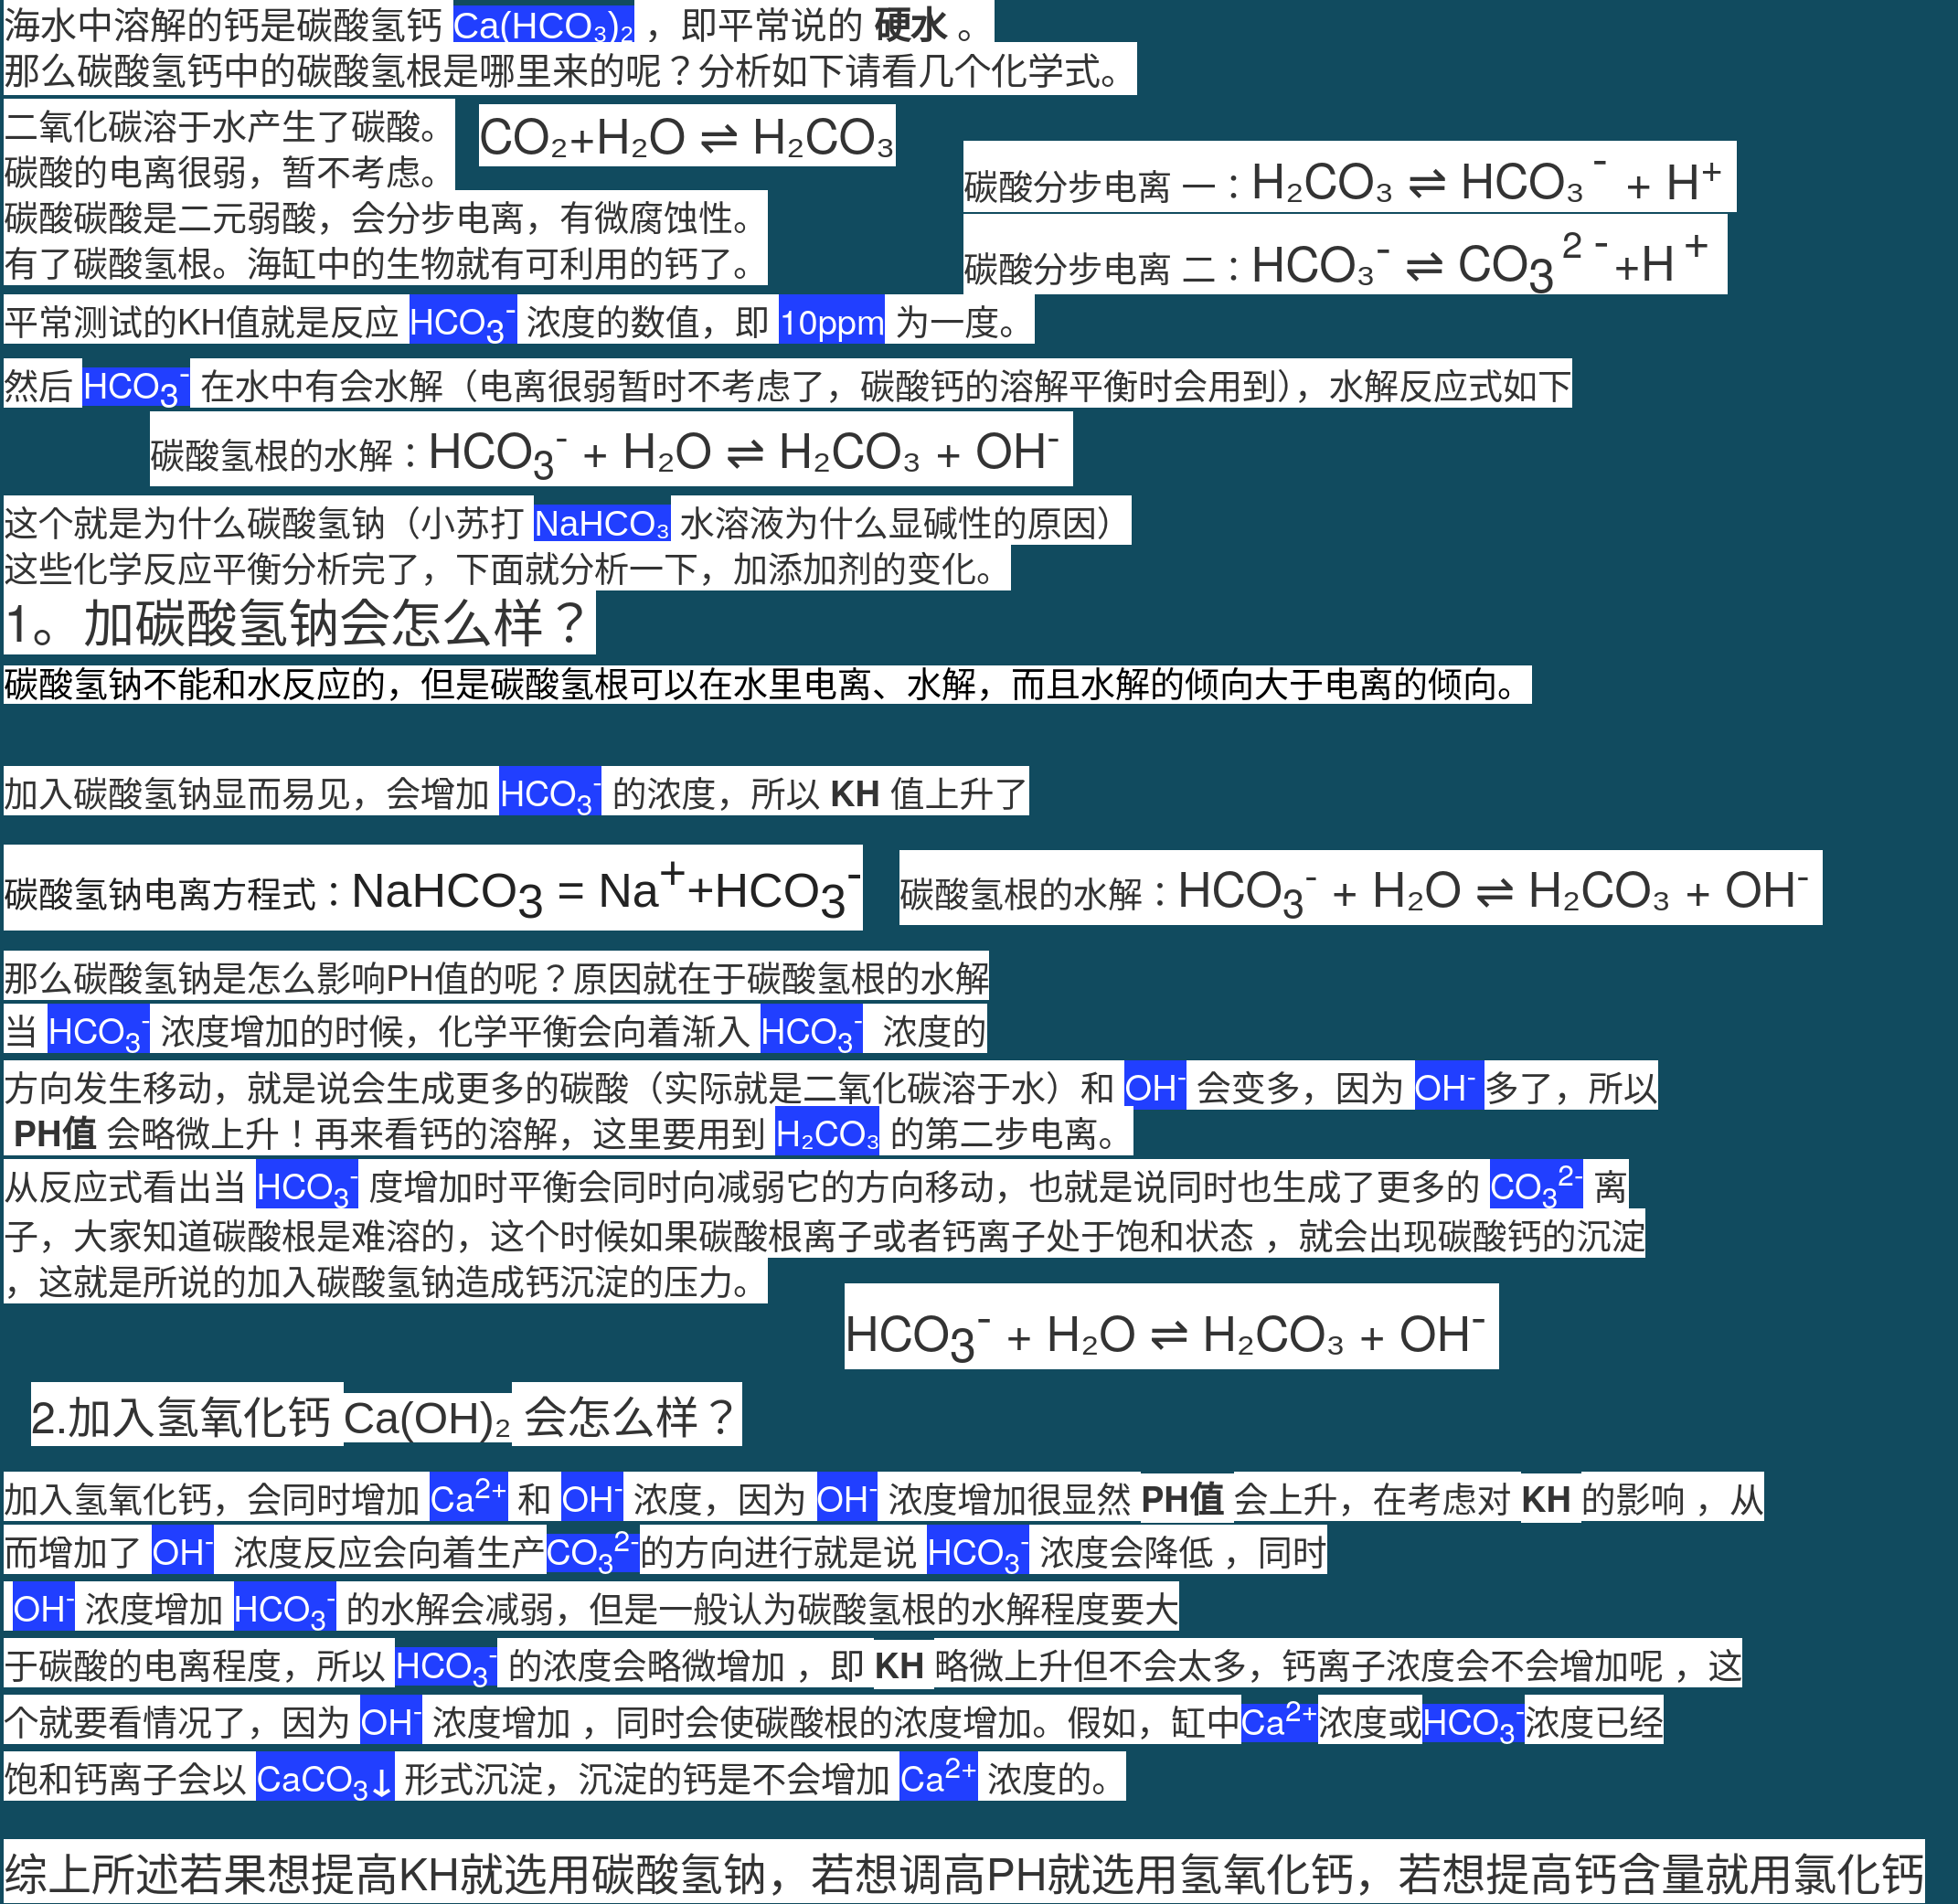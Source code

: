 <mxfile version="16.2.7" type="github">
  <diagram id="9A8x0d2yEyUuw7XMHzKb" name="Page-1">
    <mxGraphModel dx="2946" dy="1089" grid="1" gridSize="10" guides="1" tooltips="1" connect="1" arrows="1" fold="1" page="1" pageScale="1" pageWidth="827" pageHeight="1169" background="#114B5F" math="0" shadow="0">
      <root>
        <mxCell id="0" />
        <mxCell id="1" parent="0" />
        <mxCell id="AWVnZwkp75dp_-weQAZT-18" value="&lt;span style=&quot;color: rgb(51 , 51 , 51) ; font-family: &amp;#34;helvetica neue&amp;#34; , &amp;#34;helvetica&amp;#34; , &amp;#34;arial&amp;#34; , sans-serif ; font-size: 19px ; background-color: rgb(255 , 255 , 255)&quot;&gt;二氧化碳溶于水产生了碳酸。&lt;/span&gt;&lt;br style=&quot;box-sizing: content-box ; color: rgb(51 , 51 , 51) ; font-family: &amp;#34;helvetica neue&amp;#34; , &amp;#34;helvetica&amp;#34; , &amp;#34;arial&amp;#34; , sans-serif ; font-size: 19px ; background-color: rgb(255 , 255 , 255)&quot;&gt;&lt;span style=&quot;color: rgb(51 , 51 , 51) ; font-family: &amp;#34;helvetica neue&amp;#34; , &amp;#34;helvetica&amp;#34; , &amp;#34;arial&amp;#34; , sans-serif ; font-size: 19px ; background-color: rgb(255 , 255 , 255)&quot;&gt;碳酸的电离很弱，暂不考虑。&lt;/span&gt;&lt;br style=&quot;box-sizing: content-box ; color: rgb(51 , 51 , 51) ; font-family: &amp;#34;helvetica neue&amp;#34; , &amp;#34;helvetica&amp;#34; , &amp;#34;arial&amp;#34; , sans-serif ; font-size: 19px ; background-color: rgb(255 , 255 , 255)&quot;&gt;&lt;span style=&quot;color: rgb(51 , 51 , 51) ; font-family: &amp;#34;helvetica neue&amp;#34; , &amp;#34;helvetica&amp;#34; , &amp;#34;arial&amp;#34; , sans-serif ; font-size: 19px ; background-color: rgb(255 , 255 , 255)&quot;&gt;碳酸&lt;/span&gt;&lt;span style=&quot;color: rgb(51 , 51 , 51) ; font-family: &amp;#34;helvetica neue&amp;#34; , &amp;#34;helvetica&amp;#34; , &amp;#34;arial&amp;#34; , &amp;#34;pingfang sc&amp;#34; , &amp;#34;hiragino sans gb&amp;#34; , &amp;#34;microsoft yahei&amp;#34; , &amp;#34;wenquanyi micro hei&amp;#34; , sans-serif ; font-size: 19px ; text-indent: 28px ; background-color: rgb(255 , 255 , 255)&quot;&gt;碳酸是二元弱酸，会分步电离，有微腐蚀性。&lt;br&gt;&lt;/span&gt;&lt;span style=&quot;color: rgb(51 , 51 , 51) ; font-family: &amp;#34;helvetica neue&amp;#34; , &amp;#34;helvetica&amp;#34; , &amp;#34;arial&amp;#34; , sans-serif ; font-size: 19px ; background-color: rgb(255 , 255 , 255)&quot;&gt;有了碳酸氢根。海缸中的生物就有可利用的钙了。&lt;/span&gt;&lt;br style=&quot;box-sizing: content-box ; color: rgb(51 , 51 , 51) ; font-family: &amp;#34;helvetica neue&amp;#34; , &amp;#34;helvetica&amp;#34; , &amp;#34;arial&amp;#34; , sans-serif ; font-size: 19px ; background-color: rgb(255 , 255 , 255)&quot;&gt;&lt;span style=&quot;color: rgb(51 , 51 , 51) ; font-family: &amp;#34;helvetica neue&amp;#34; , &amp;#34;helvetica&amp;#34; , &amp;#34;arial&amp;#34; , sans-serif ; font-size: 19px ; background-color: rgb(255 , 255 , 255)&quot;&gt;平常测试的KH值就是反应 &lt;/span&gt;&lt;span style=&quot;font-family: &amp;#34;helvetica neue&amp;#34; , &amp;#34;helvetica&amp;#34; , &amp;#34;arial&amp;#34; , sans-serif ; font-size: 19px&quot;&gt;&lt;span style=&quot;background-color: rgb(33 , 63 , 255) ; font-size: 19px&quot;&gt;HCO&lt;sub style=&quot;font-size: 19px&quot;&gt;3&lt;/sub&gt;&lt;sup style=&quot;font-size: 19px&quot;&gt;-&lt;/sup&gt;&lt;/span&gt;&lt;font color=&quot;#333333&quot; style=&quot;background-color: rgb(255 , 255 , 255) ; font-size: 19px&quot;&gt; 浓度的数值，即 &lt;/font&gt;&lt;font style=&quot;background-color: rgb(33 , 63 , 255) ; font-size: 19px&quot;&gt;10ppm&lt;/font&gt;&lt;font color=&quot;#333333&quot; style=&quot;background-color: rgb(255 , 255 , 255) ; font-size: 19px&quot;&gt; 为一度。&lt;/font&gt;&lt;/span&gt;&lt;br style=&quot;box-sizing: content-box ; color: rgb(51 , 51 , 51) ; font-family: &amp;#34;helvetica neue&amp;#34; , &amp;#34;helvetica&amp;#34; , &amp;#34;arial&amp;#34; , sans-serif ; font-size: 19px ; background-color: rgb(255 , 255 , 255)&quot;&gt;&lt;span style=&quot;color: rgb(51 , 51 , 51) ; font-family: &amp;#34;helvetica neue&amp;#34; , &amp;#34;helvetica&amp;#34; , &amp;#34;arial&amp;#34; , sans-serif ; font-size: 19px ; background-color: rgb(255 , 255 , 255)&quot;&gt;然后&lt;/span&gt;&lt;span style=&quot;color: rgb(51 , 51 , 51) ; font-family: &amp;#34;helvetica neue&amp;#34; , &amp;#34;helvetica&amp;#34; , &amp;#34;arial&amp;#34; , sans-serif ; background-color: rgb(255 , 255 , 255) ; font-size: 19px&quot;&gt;&amp;nbsp;&lt;/span&gt;&lt;span style=&quot;background-color: rgb(33 , 63 , 255) ; font-size: 19px&quot;&gt;&lt;span style=&quot;font-family: &amp;#34;helvetica neue&amp;#34; , &amp;#34;helvetica&amp;#34; , &amp;#34;arial&amp;#34; , sans-serif ; font-size: 19px&quot;&gt;HCO&lt;/span&gt;&lt;sub style=&quot;font-family: &amp;#34;helvetica neue&amp;#34; , &amp;#34;helvetica&amp;#34; , &amp;#34;arial&amp;#34; , sans-serif ; font-size: 19px&quot;&gt;3&lt;/sub&gt;&lt;sup style=&quot;font-family: &amp;#34;helvetica neue&amp;#34; , &amp;#34;helvetica&amp;#34; , &amp;#34;arial&amp;#34; , sans-serif ; font-size: 19px&quot;&gt;-&lt;/sup&gt;&lt;/span&gt;&lt;span style=&quot;color: rgb(51 , 51 , 51) ; font-family: &amp;#34;helvetica neue&amp;#34; , &amp;#34;helvetica&amp;#34; , &amp;#34;arial&amp;#34; , sans-serif ; background-color: rgb(255 , 255 , 255) ; font-size: 19px&quot;&gt;&amp;nbsp;&lt;/span&gt;&lt;span style=&quot;color: rgb(51 , 51 , 51) ; font-family: &amp;#34;helvetica neue&amp;#34; , &amp;#34;helvetica&amp;#34; , &amp;#34;arial&amp;#34; , sans-serif ; font-size: 19px ; background-color: rgb(255 , 255 , 255)&quot;&gt;在水中有会水解（电离很弱暂时不考虑了，碳酸钙的溶解平衡时会用到），水解反应式如下&lt;/span&gt;&lt;br style=&quot;box-sizing: content-box ; color: rgb(51 , 51 , 51) ; font-family: &amp;#34;helvetica neue&amp;#34; , &amp;#34;helvetica&amp;#34; , &amp;#34;arial&amp;#34; , sans-serif ; font-size: 19px ; background-color: rgb(255 , 255 , 255)&quot;&gt;&lt;br style=&quot;box-sizing: content-box ; color: rgb(51 , 51 , 51) ; font-family: &amp;#34;helvetica neue&amp;#34; , &amp;#34;helvetica&amp;#34; , &amp;#34;arial&amp;#34; , sans-serif ; font-size: 19px ; background-color: rgb(255 , 255 , 255)&quot;&gt;&lt;span style=&quot;color: rgb(51 , 51 , 51) ; font-family: &amp;#34;helvetica neue&amp;#34; , &amp;#34;helvetica&amp;#34; , &amp;#34;arial&amp;#34; , sans-serif ; font-size: 19px ; background-color: rgb(255 , 255 , 255)&quot;&gt;&lt;br style=&quot;font-size: 19px&quot;&gt;这个就是为什么碳酸氢钠（小苏打&amp;nbsp;&lt;/span&gt;&lt;span style=&quot;font-family: &amp;#34;arial&amp;#34; , sans-serif ; background-color: rgb(33 , 63 , 255) ; font-size: 19px&quot;&gt;&lt;font style=&quot;font-size: 19px&quot;&gt;NaHCO₃&lt;/font&gt;&lt;/span&gt;&lt;span style=&quot;color: rgb(51 , 51 , 51) ; font-family: &amp;#34;helvetica neue&amp;#34; , &amp;#34;helvetica&amp;#34; , &amp;#34;arial&amp;#34; , sans-serif ; font-size: 19px ; background-color: rgb(255 , 255 , 255)&quot;&gt;&amp;nbsp;水溶液为什么显碱性的原因）&lt;/span&gt;&lt;br style=&quot;box-sizing: content-box ; color: rgb(51 , 51 , 51) ; font-family: &amp;#34;helvetica neue&amp;#34; , &amp;#34;helvetica&amp;#34; , &amp;#34;arial&amp;#34; , sans-serif ; font-size: 19px ; background-color: rgb(255 , 255 , 255)&quot;&gt;&lt;span style=&quot;color: rgb(51 , 51 , 51) ; font-family: &amp;#34;helvetica neue&amp;#34; , &amp;#34;helvetica&amp;#34; , &amp;#34;arial&amp;#34; , sans-serif ; font-size: 19px ; background-color: rgb(255 , 255 , 255)&quot;&gt;这些化学反应平衡分析完了，下面就分析一下，加添加剂的变化。&lt;/span&gt;" style="text;html=1;align=left;verticalAlign=middle;resizable=0;points=[];autosize=1;strokeColor=none;fillColor=none;fontSize=19;fontColor=#FFFFFF;" vertex="1" parent="1">
          <mxGeometry x="20" y="120" width="880" height="260" as="geometry" />
        </mxCell>
        <mxCell id="AWVnZwkp75dp_-weQAZT-1" value="&lt;span style=&quot;color: rgb(51, 51, 51); font-family: &amp;quot;helvetica neue&amp;quot;, helvetica, arial, sans-serif; font-size: 26px; font-style: normal; font-weight: 400; letter-spacing: normal; text-indent: 0px; text-transform: none; word-spacing: 0px; display: inline; float: none;&quot;&gt;CO₂+H₂O&amp;nbsp;&lt;span style=&quot;font-family: &amp;quot;helvetica neue&amp;quot;, helvetica, arial, &amp;quot;pingfang sc&amp;quot;, &amp;quot;hiragino sans gb&amp;quot;, &amp;quot;microsoft yahei&amp;quot;, &amp;quot;wenquanyi micro hei&amp;quot;, sans-serif; text-indent: 28px; font-size: 26px;&quot;&gt;⇌&amp;nbsp;&lt;/span&gt;H₂CO₃&lt;/span&gt;" style="text;whiteSpace=wrap;html=1;fontSize=26;labelBackgroundColor=default;align=left;" vertex="1" parent="1">
          <mxGeometry x="280" y="110" width="210" height="40" as="geometry" />
        </mxCell>
        <mxCell id="AWVnZwkp75dp_-weQAZT-4" value="&lt;span style=&quot;color: rgb(51 , 51 , 51) ; font-family: &amp;#34;helvetica neue&amp;#34; , &amp;#34;helvetica&amp;#34; , &amp;#34;arial&amp;#34; , sans-serif&quot;&gt;&lt;font style=&quot;font-size: 19px&quot;&gt;碳酸分步电离 一：&lt;/font&gt;&lt;/span&gt;&lt;span style=&quot;color: rgb(51 , 51 , 51) ; font-family: &amp;#34;helvetica neue&amp;#34; , &amp;#34;helvetica&amp;#34; , &amp;#34;arial&amp;#34; , &amp;#34;pingfang sc&amp;#34; , &amp;#34;hiragino sans gb&amp;#34; , &amp;#34;microsoft yahei&amp;#34; , &amp;#34;wenquanyi micro hei&amp;#34; , sans-serif ; text-indent: 28px&quot;&gt;H₂CO₃ ⇌ HCO₃&lt;/span&gt;&lt;span class=&quot;normal&quot; style=&quot;line-height: 0 ; position: relative ; vertical-align: baseline ; top: -0.5em ; margin-left: 2px ; color: rgb(51 , 51 , 51) ; cursor: default ; padding: 0px 2px ; font-family: &amp;#34;helvetica neue&amp;#34; , &amp;#34;helvetica&amp;#34; , &amp;#34;arial&amp;#34; , &amp;#34;pingfang sc&amp;#34; , &amp;#34;hiragino sans gb&amp;#34; , &amp;#34;microsoft yahei&amp;#34; , &amp;#34;wenquanyi micro hei&amp;#34; , sans-serif ; text-indent: 28px&quot;&gt;-&lt;/span&gt;&lt;span style=&quot;color: rgb(51 , 51 , 51) ; font-family: &amp;#34;helvetica neue&amp;#34; , &amp;#34;helvetica&amp;#34; , &amp;#34;arial&amp;#34; , &amp;#34;pingfang sc&amp;#34; , &amp;#34;hiragino sans gb&amp;#34; , &amp;#34;microsoft yahei&amp;#34; , &amp;#34;wenquanyi micro hei&amp;#34; , sans-serif ; text-indent: 28px&quot;&gt;&amp;nbsp;+ H&lt;sup&gt;+&lt;/sup&gt;&lt;/span&gt;&lt;span style=&quot;color: rgb(51 , 51 , 51) ; font-family: &amp;#34;helvetica neue&amp;#34; , &amp;#34;helvetica&amp;#34; , &amp;#34;arial&amp;#34; , sans-serif ; font-size: 26px&quot;&gt;&lt;font style=&quot;font-size: 26px&quot;&gt;&amp;nbsp;&lt;/font&gt;&lt;/span&gt;" style="text;whiteSpace=wrap;html=1;fontSize=26;align=left;labelBackgroundColor=default;" vertex="1" parent="1">
          <mxGeometry x="545" y="130" width="470" height="40" as="geometry" />
        </mxCell>
        <mxCell id="AWVnZwkp75dp_-weQAZT-5" value="&lt;span style=&quot;color: rgb(51 , 51 , 51) ; font-family: &amp;quot;helvetica neue&amp;quot; , &amp;quot;helvetica&amp;quot; , &amp;quot;arial&amp;quot; , sans-serif ; background-color: rgb(255 , 255 , 255)&quot;&gt;&lt;font style=&quot;font-size: 28px&quot;&gt;1。加碳酸氢钠会怎么样？&lt;/font&gt;&lt;/span&gt;" style="text;html=1;align=left;verticalAlign=middle;resizable=0;points=[];autosize=1;strokeColor=none;fillColor=none;fontSize=24;fontColor=#FFFFFF;" vertex="1" parent="1">
          <mxGeometry x="20" y="380" width="340" height="40" as="geometry" />
        </mxCell>
        <mxCell id="AWVnZwkp75dp_-weQAZT-9" value="&lt;span style=&quot;color: rgb(51 , 51 , 51) ; font-family: &amp;quot;helvetica neue&amp;quot; , &amp;quot;helvetica&amp;quot; , &amp;quot;arial&amp;quot; , sans-serif ; font-size: 14px ; background-color: rgb(255 , 255 , 255)&quot;&gt;&lt;br&gt;&lt;/span&gt;" style="text;html=1;align=left;verticalAlign=middle;resizable=0;points=[];autosize=1;strokeColor=none;fillColor=none;fontSize=46;fontColor=#FFFFFF;spacing=0;" vertex="1" parent="1">
          <mxGeometry x="280" y="850" width="20" height="70" as="geometry" />
        </mxCell>
        <mxCell id="AWVnZwkp75dp_-weQAZT-12" value="&lt;span style=&quot;color: rgb(51 , 51 , 51) ; font-family: &amp;quot;helvetica neue&amp;quot; , &amp;quot;helvetica&amp;quot; , &amp;quot;arial&amp;quot; , sans-serif ; font-size: 24px ; background-color: rgb(255 , 255 , 255)&quot;&gt;2.加入氢氧化钙&amp;nbsp;&lt;/span&gt;&lt;span style=&quot;color: rgb(51 , 51 , 51) ; font-family: &amp;quot;arial&amp;quot; , sans-serif ; font-size: 24px ; background-color: rgb(255 , 255 , 255)&quot;&gt;Ca(OH)₂&lt;/span&gt;&lt;span style=&quot;color: rgb(51 , 51 , 51) ; font-family: &amp;quot;helvetica neue&amp;quot; , &amp;quot;helvetica&amp;quot; , &amp;quot;arial&amp;quot; , sans-serif ; font-size: 24px ; background-color: rgb(255 , 255 , 255)&quot;&gt;&amp;nbsp;会怎么样？&lt;/span&gt;" style="text;html=1;align=left;verticalAlign=middle;resizable=0;points=[];autosize=1;strokeColor=none;fillColor=none;fontSize=24;fontColor=#FFFFFF;" vertex="1" parent="1">
          <mxGeometry x="35" y="820" width="410" height="30" as="geometry" />
        </mxCell>
        <mxCell id="AWVnZwkp75dp_-weQAZT-13" value="&lt;span style=&quot;color: rgb(51 , 51 , 51) ; font-family: &amp;quot;helvetica neue&amp;quot; , &amp;quot;helvetica&amp;quot; , &amp;quot;arial&amp;quot; , sans-serif ; font-size: 19px ; background-color: rgb(255 , 255 , 255)&quot;&gt;加入氢氧化钙，会同时增加 &lt;/span&gt;&lt;span style=&quot;font-family: &amp;quot;helvetica neue&amp;quot; , &amp;quot;helvetica&amp;quot; , &amp;quot;arial&amp;quot; , sans-serif ; font-size: 19px ; background-color: rgb(33 , 63 , 255)&quot;&gt;Ca&lt;sup&gt;2+&lt;/sup&gt;&lt;/span&gt;&lt;span style=&quot;color: rgb(51 , 51 , 51) ; font-family: &amp;quot;helvetica neue&amp;quot; , &amp;quot;helvetica&amp;quot; , &amp;quot;arial&amp;quot; , sans-serif ; background-color: rgb(255 , 255 , 255)&quot;&gt;&amp;nbsp;&lt;/span&gt;&lt;span style=&quot;color: rgb(51 , 51 , 51) ; font-family: &amp;quot;helvetica neue&amp;quot; , &amp;quot;helvetica&amp;quot; , &amp;quot;arial&amp;quot; , sans-serif ; background-color: rgb(255 , 255 , 255)&quot;&gt;和&lt;/span&gt;&lt;span style=&quot;font-family: &amp;quot;helvetica neue&amp;quot; , &amp;quot;helvetica&amp;quot; , &amp;quot;arial&amp;quot; , sans-serif ; font-size: 19px&quot;&gt;&lt;font color=&quot;#333333&quot; style=&quot;background-color: rgb(255 , 255 , 255)&quot;&gt;&amp;nbsp;&lt;/font&gt;&lt;span style=&quot;background-color: rgb(33 , 63 , 255)&quot;&gt;&lt;font&gt;OH&lt;/font&gt;&lt;sup&gt;-&lt;/sup&gt;&lt;/span&gt;&lt;font color=&quot;#333333&quot; style=&quot;background-color: rgb(255 , 255 , 255)&quot;&gt; 浓度，因为 &lt;/font&gt;&lt;span style=&quot;background-color: rgb(33 , 63 , 255)&quot;&gt;OH&lt;sup&gt;-&lt;/sup&gt;&lt;/span&gt;&lt;font color=&quot;#333333&quot; style=&quot;background-color: rgb(255 , 255 , 255)&quot;&gt; 浓度增加很显然&amp;nbsp;&lt;/font&gt;&lt;b style=&quot;background-color: rgb(255 , 255 , 255) ; color: rgb(51 , 51 , 51)&quot;&gt;PH值&amp;nbsp;&lt;/b&gt;&lt;font color=&quot;#333333&quot; style=&quot;background-color: rgb(255 , 255 , 255)&quot;&gt;会上升，在考虑对&amp;nbsp;&lt;/font&gt;&lt;b style=&quot;background-color: rgb(255 , 255 , 255) ; color: rgb(51 , 51 , 51)&quot;&gt;KH&amp;nbsp;&lt;/b&gt;&lt;font color=&quot;#333333&quot; style=&quot;background-color: rgb(255 , 255 , 255)&quot;&gt;的影响 ，从&lt;/font&gt;&lt;br style=&quot;font-size: 19px&quot;&gt;&lt;font color=&quot;#333333&quot; style=&quot;background-color: rgb(255 , 255 , 255)&quot;&gt;而增加了 &lt;/font&gt;&lt;font&gt;&lt;span style=&quot;background-color: rgb(33 , 63 , 255)&quot;&gt;OH&lt;sup&gt;-&lt;/sup&gt;&lt;/span&gt;&lt;font color=&quot;#333333&quot; style=&quot;background-color: rgb(255 , 255 , 255)&quot;&gt;&amp;nbsp; 浓度反应会向着生产&lt;/font&gt;&lt;/font&gt;&lt;/span&gt;&lt;span style=&quot;background-color: rgb(33 , 63 , 255)&quot;&gt;&lt;span style=&quot;font-family: &amp;quot;helvetica neue&amp;quot; , &amp;quot;helvetica&amp;quot; , &amp;quot;arial&amp;quot; , sans-serif&quot;&gt;CO&lt;/span&gt;&lt;sub style=&quot;font-family: &amp;quot;helvetica neue&amp;quot; , &amp;quot;helvetica&amp;quot; , &amp;quot;arial&amp;quot; , sans-serif&quot;&gt;3&lt;/sub&gt;&lt;sup style=&quot;font-family: &amp;quot;helvetica neue&amp;quot; , &amp;quot;helvetica&amp;quot; , &amp;quot;arial&amp;quot; , sans-serif&quot;&gt;2-&lt;/sup&gt;&lt;/span&gt;&lt;span style=&quot;font-family: &amp;quot;helvetica neue&amp;quot; , &amp;quot;helvetica&amp;quot; , &amp;quot;arial&amp;quot; , sans-serif ; font-size: 19px&quot;&gt;&lt;font&gt;&lt;font color=&quot;#333333&quot; style=&quot;background-color: rgb(255 , 255 , 255)&quot;&gt;的方向进行就是说 &lt;/font&gt;&lt;font&gt;&lt;span style=&quot;background-color: rgb(33 , 63 , 255)&quot;&gt;HCO&lt;sub&gt;3&lt;/sub&gt;&lt;sup&gt;-&lt;/sup&gt;&lt;/span&gt;&lt;font color=&quot;#333333&quot; style=&quot;background-color: rgb(255 , 255 , 255)&quot;&gt; 浓度会降低 ，同时&lt;/font&gt;&lt;/font&gt;&lt;/font&gt;&lt;br style=&quot;font-size: 19px&quot;&gt;&lt;font color=&quot;#333333&quot; style=&quot;background-color: rgb(255 , 255 , 255)&quot;&gt;&amp;nbsp;&lt;/font&gt;&lt;font&gt;&lt;span style=&quot;background-color: rgb(33 , 63 , 255)&quot;&gt;OH&lt;sup&gt;-&lt;/sup&gt;&lt;/span&gt;&lt;font color=&quot;#333333&quot; style=&quot;background-color: rgb(255 , 255 , 255)&quot;&gt; 浓度增加 &lt;/font&gt;&lt;font&gt;&lt;span style=&quot;background-color: rgb(33 , 63 , 255)&quot;&gt;HCO&lt;sub&gt;3&lt;/sub&gt;&lt;sup&gt;-&lt;/sup&gt;&lt;/span&gt;&lt;font color=&quot;#333333&quot; style=&quot;background-color: rgb(255 , 255 , 255)&quot;&gt; 的水解会减弱，但是一般认为碳酸氢根的水解程度要大&lt;/font&gt;&lt;/font&gt;&lt;/font&gt;&lt;br style=&quot;font-size: 19px&quot;&gt;&lt;font color=&quot;#333333&quot; style=&quot;background-color: rgb(255 , 255 , 255)&quot;&gt;于碳酸的电离程度，所以 &lt;/font&gt;&lt;/span&gt;&lt;span style=&quot;background-color: rgb(33 , 63 , 255)&quot;&gt;&lt;span style=&quot;font-family: &amp;quot;helvetica neue&amp;quot; , &amp;quot;helvetica&amp;quot; , &amp;quot;arial&amp;quot; , sans-serif&quot;&gt;HCO&lt;/span&gt;&lt;sub style=&quot;font-family: &amp;quot;helvetica neue&amp;quot; , &amp;quot;helvetica&amp;quot; , &amp;quot;arial&amp;quot; , sans-serif&quot;&gt;3&lt;/sub&gt;&lt;sup style=&quot;font-family: &amp;quot;helvetica neue&amp;quot; , &amp;quot;helvetica&amp;quot; , &amp;quot;arial&amp;quot; , sans-serif&quot;&gt;-&lt;/sup&gt;&lt;/span&gt;&lt;span style=&quot;font-family: &amp;quot;helvetica neue&amp;quot; , &amp;quot;helvetica&amp;quot; , &amp;quot;arial&amp;quot; , sans-serif ; font-size: 19px&quot;&gt;&lt;font color=&quot;#333333&quot; style=&quot;background-color: rgb(255 , 255 , 255)&quot;&gt;&amp;nbsp;的浓度会略微增加 ，即&amp;nbsp;&lt;/font&gt;&lt;b style=&quot;background-color: rgb(255 , 255 , 255) ; color: rgb(51 , 51 , 51)&quot;&gt;KH&amp;nbsp;&lt;/b&gt;&lt;font color=&quot;#333333&quot; style=&quot;background-color: rgb(255 , 255 , 255)&quot;&gt;略微上升但不会太多，钙离子浓度会不会增加呢 ，这&lt;/font&gt;&lt;br style=&quot;font-size: 19px&quot;&gt;&lt;font color=&quot;#333333&quot; style=&quot;background-color: rgb(255 , 255 , 255)&quot;&gt;个就要看情况了，因为 &lt;/font&gt;&lt;span style=&quot;background-color: rgb(33 , 63 , 255)&quot;&gt;&lt;font&gt;OH&lt;/font&gt;&lt;sup&gt;-&lt;/sup&gt;&lt;/span&gt;&lt;font color=&quot;#333333&quot; style=&quot;background-color: rgb(255 , 255 , 255)&quot;&gt; 浓度增加 ，同时会使碳酸根的浓度增加。假如，缸中&lt;/font&gt;&lt;/span&gt;&lt;span style=&quot;background-color: rgb(33 , 63 , 255)&quot;&gt;&lt;span style=&quot;font-family: &amp;quot;helvetica neue&amp;quot; , &amp;quot;helvetica&amp;quot; , &amp;quot;arial&amp;quot; , sans-serif&quot;&gt;Ca&lt;/span&gt;&lt;sup style=&quot;font-family: &amp;quot;helvetica neue&amp;quot; , &amp;quot;helvetica&amp;quot; , &amp;quot;arial&amp;quot; , sans-serif&quot;&gt;2+&lt;/sup&gt;&lt;/span&gt;&lt;span style=&quot;font-family: &amp;quot;helvetica neue&amp;quot; , &amp;quot;helvetica&amp;quot; , &amp;quot;arial&amp;quot; , sans-serif ; font-size: 19px&quot;&gt;&lt;font color=&quot;#333333&quot; style=&quot;background-color: rgb(255 , 255 , 255)&quot;&gt;浓度或&lt;/font&gt;&lt;/span&gt;&lt;span style=&quot;background-color: rgb(33 , 63 , 255)&quot;&gt;&lt;span style=&quot;font-family: &amp;quot;helvetica neue&amp;quot; , &amp;quot;helvetica&amp;quot; , &amp;quot;arial&amp;quot; , sans-serif&quot;&gt;HCO&lt;/span&gt;&lt;sub style=&quot;font-family: &amp;quot;helvetica neue&amp;quot; , &amp;quot;helvetica&amp;quot; , &amp;quot;arial&amp;quot; , sans-serif&quot;&gt;3&lt;/sub&gt;&lt;sup style=&quot;font-family: &amp;quot;helvetica neue&amp;quot; , &amp;quot;helvetica&amp;quot; , &amp;quot;arial&amp;quot; , sans-serif&quot;&gt;-&lt;/sup&gt;&lt;/span&gt;&lt;span style=&quot;font-family: &amp;quot;helvetica neue&amp;quot; , &amp;quot;helvetica&amp;quot; , &amp;quot;arial&amp;quot; , sans-serif ; font-size: 19px&quot;&gt;&lt;font color=&quot;#333333&quot; style=&quot;background-color: rgb(255 , 255 , 255)&quot;&gt;浓度已经&lt;/font&gt;&lt;br style=&quot;font-size: 19px&quot;&gt;&lt;font color=&quot;#333333&quot; style=&quot;background-color: rgb(255 , 255 , 255)&quot;&gt;饱和钙离子会以 &lt;/font&gt;&lt;font&gt;&lt;span style=&quot;background-color: rgb(33 , 63 , 255)&quot;&gt;CaCO&lt;sub&gt;3&lt;/sub&gt;&lt;b&gt;↓&lt;/b&gt;&lt;/span&gt;&lt;font color=&quot;#333333&quot; style=&quot;background-color: rgb(255 , 255 , 255)&quot;&gt; 形式沉淀，沉淀的钙是不会增加 &lt;/font&gt;&lt;font style=&quot;background-color: rgb(33 , 63 , 255)&quot;&gt;Ca&lt;sup&gt;2+&lt;/sup&gt;&lt;/font&gt;&lt;/font&gt;&lt;/span&gt;&lt;span style=&quot;color: rgb(51 , 51 , 51) ; font-family: &amp;quot;helvetica neue&amp;quot; , &amp;quot;helvetica&amp;quot; , &amp;quot;arial&amp;quot; , sans-serif ; background-color: rgb(255 , 255 , 255)&quot;&gt;&amp;nbsp;&lt;/span&gt;&lt;span style=&quot;color: rgb(51 , 51 , 51) ; font-family: &amp;quot;helvetica neue&amp;quot; , &amp;quot;helvetica&amp;quot; , &amp;quot;arial&amp;quot; , sans-serif ; background-color: rgb(255 , 255 , 255)&quot;&gt;浓&lt;/span&gt;&lt;span style=&quot;font-family: &amp;quot;helvetica neue&amp;quot; , &amp;quot;helvetica&amp;quot; , &amp;quot;arial&amp;quot; , sans-serif ; font-size: 19px&quot;&gt;&lt;font&gt;&lt;font color=&quot;#333333&quot; style=&quot;background-color: rgb(255 , 255 , 255)&quot;&gt;度的。&lt;/font&gt;&lt;/font&gt;&lt;/span&gt;" style="text;html=1;align=left;verticalAlign=middle;resizable=0;points=[];autosize=1;strokeColor=none;fillColor=none;fontSize=19;fontColor=#FFFFFF;" vertex="1" parent="1">
          <mxGeometry x="20" y="850" width="980" height="210" as="geometry" />
        </mxCell>
        <mxCell id="AWVnZwkp75dp_-weQAZT-14" value="&lt;span style=&quot;color: rgb(51 , 51 , 51) ; font-family: &amp;#34;helvetica neue&amp;#34; , &amp;#34;helvetica&amp;#34; , &amp;#34;arial&amp;#34; , sans-serif ; background-color: rgb(255 , 255 , 255)&quot;&gt;加入碳酸氢钠显而易见，会增加&lt;/span&gt;&lt;span style=&quot;color: rgb(51 , 51 , 51) ; font-family: &amp;#34;helvetica neue&amp;#34; , &amp;#34;helvetica&amp;#34; , &amp;#34;arial&amp;#34; , sans-serif ; background-color: rgb(255 , 255 , 255)&quot;&gt;&amp;nbsp;&lt;/span&gt;&lt;span style=&quot;font-family: &amp;#34;helvetica neue&amp;#34; , &amp;#34;helvetica&amp;#34; , &amp;#34;arial&amp;#34; , sans-serif&quot;&gt;&lt;span style=&quot;background-color: rgb(33 , 63 , 255)&quot;&gt;HCO&lt;sub&gt;3&lt;/sub&gt;&lt;sup&gt;-&lt;/sup&gt;&lt;/span&gt;&lt;font color=&quot;#333333&quot; style=&quot;background-color: rgb(255 , 255 , 255)&quot;&gt; 的浓度，所以 &lt;b&gt;KH&lt;/b&gt; 值上升了&lt;br&gt;&lt;/font&gt;&lt;br&gt;&lt;br&gt;&lt;br&gt;&lt;font color=&quot;#333333&quot; style=&quot;background-color: rgb(255 , 255 , 255)&quot;&gt;那么碳酸氢钠是怎么影响PH值的呢？原因就在于碳酸氢根的水解&lt;/font&gt;&lt;br&gt;&lt;font color=&quot;#333333&quot; style=&quot;background-color: rgb(255 , 255 , 255)&quot;&gt;当&amp;nbsp;&lt;/font&gt;&lt;/span&gt;&lt;span style=&quot;font-family: &amp;#34;helvetica neue&amp;#34; , &amp;#34;helvetica&amp;#34; , &amp;#34;arial&amp;#34; , sans-serif&quot;&gt;&lt;span style=&quot;background-color: rgb(33 , 63 , 255)&quot;&gt;HCO&lt;sub&gt;3&lt;/sub&gt;&lt;sup&gt;-&lt;/sup&gt;&lt;/span&gt;&lt;span style=&quot;color: rgb(51 , 51 , 51) ; background-color: rgb(255 , 255 , 255)&quot;&gt; 浓度增加的时候，化学平衡会向着渐入&amp;nbsp;&lt;/span&gt;&lt;span style=&quot;background-color: rgb(33 , 63 , 255)&quot;&gt;HCO&lt;sub&gt;3&lt;/sub&gt;&lt;sup&gt;-&lt;/sup&gt;&lt;/span&gt;&lt;font color=&quot;#333333&quot; style=&quot;background-color: rgb(255 , 255 , 255)&quot;&gt;&amp;nbsp; 浓度的&lt;/font&gt;&lt;br style=&quot;font-size: 19px&quot;&gt;&lt;span style=&quot;color: rgb(51 , 51 , 51) ; background-color: rgb(255 , 255 , 255)&quot;&gt;方向发生移动，就是说会生成更多的碳酸（实际就是二氧化碳溶于水）和 &lt;/span&gt;&lt;span style=&quot;background-color: rgb(33 , 63 , 255)&quot;&gt;OH&lt;sup&gt;-&lt;/sup&gt;&lt;/span&gt;&lt;font color=&quot;#333333&quot; style=&quot;background-color: rgb(255 , 255 , 255)&quot;&gt; 会变多，因为&amp;nbsp;&lt;/font&gt;&lt;span style=&quot;background-color: rgb(33 , 63 , 255)&quot;&gt;OH&lt;sup&gt;-&amp;nbsp;&lt;/sup&gt;&lt;/span&gt;&lt;font color=&quot;#333333&quot; style=&quot;background-color: rgb(255 , 255 , 255)&quot;&gt;多了，所以&lt;/font&gt;&lt;br style=&quot;font-size: 19px&quot;&gt;&lt;span style=&quot;color: rgb(51 , 51 , 51) ; background-color: rgb(255 , 255 , 255)&quot;&gt;&lt;b&gt;&amp;nbsp;PH值&amp;nbsp;&lt;/b&gt;会略微上升！再来看钙的溶解，这里要用到&lt;/span&gt;&lt;/span&gt;&lt;span style=&quot;color: rgb(51 , 51 , 51) ; font-family: &amp;#34;helvetica neue&amp;#34; , &amp;#34;helvetica&amp;#34; , &amp;#34;arial&amp;#34; , sans-serif ; background-color: rgb(255 , 255 , 255)&quot;&gt;&amp;nbsp;&lt;/span&gt;&lt;span style=&quot;font-family: &amp;#34;helvetica neue&amp;#34; , &amp;#34;helvetica&amp;#34; , &amp;#34;arial&amp;#34; , sans-serif&quot;&gt;&lt;span style=&quot;background-color: rgb(33 , 63 , 255)&quot;&gt;H₂CO₃&lt;/span&gt;&lt;/span&gt;&lt;span style=&quot;color: rgb(51 , 51 , 51) ; font-family: &amp;#34;helvetica neue&amp;#34; , &amp;#34;helvetica&amp;#34; , &amp;#34;arial&amp;#34; , sans-serif ; background-color: rgb(255 , 255 , 255)&quot;&gt;&amp;nbsp;&lt;/span&gt;&lt;span style=&quot;font-family: &amp;#34;helvetica neue&amp;#34; , &amp;#34;helvetica&amp;#34; , &amp;#34;arial&amp;#34; , sans-serif&quot;&gt;&lt;span style=&quot;color: rgb(51 , 51 , 51) ; background-color: rgb(255 , 255 , 255)&quot;&gt;的第二步电离。&lt;/span&gt;&lt;br style=&quot;font-size: 19px&quot;&gt;&lt;span style=&quot;color: rgb(51 , 51 , 51) ; background-color: rgb(255 , 255 , 255)&quot;&gt;从反应式看出当&amp;nbsp;&lt;/span&gt;&lt;span style=&quot;background-color: rgb(33 , 63 , 255)&quot;&gt;HCO&lt;sub&gt;3&lt;/sub&gt;&lt;sup&gt;-&lt;/sup&gt;&lt;/span&gt;&lt;/span&gt;&lt;span style=&quot;color: rgb(51 , 51 , 51) ; font-family: &amp;#34;helvetica neue&amp;#34; , &amp;#34;helvetica&amp;#34; , &amp;#34;arial&amp;#34; , sans-serif ; background-color: rgb(255 , 255 , 255)&quot;&gt;&amp;nbsp;&lt;/span&gt;&lt;span style=&quot;font-family: &amp;#34;helvetica neue&amp;#34; , &amp;#34;helvetica&amp;#34; , &amp;#34;arial&amp;#34; , sans-serif&quot;&gt;&lt;font color=&quot;#333333&quot; style=&quot;background-color: rgb(255 , 255 , 255)&quot;&gt;度增加时平衡会同时向减弱它的方向移动，也就是说同时也生成了更多的&lt;/font&gt;&lt;/span&gt;&lt;span style=&quot;color: rgb(51 , 51 , 51) ; font-family: &amp;#34;helvetica neue&amp;#34; , &amp;#34;helvetica&amp;#34; , &amp;#34;arial&amp;#34; , sans-serif ; background-color: rgb(255 , 255 , 255)&quot;&gt;&amp;nbsp;&lt;/span&gt;&lt;span style=&quot;font-family: &amp;#34;helvetica neue&amp;#34; , &amp;#34;helvetica&amp;#34; , &amp;#34;arial&amp;#34; , sans-serif&quot;&gt;&lt;font&gt;&lt;span style=&quot;background-color: rgb(33 , 63 , 255)&quot;&gt;CO&lt;sub&gt;3&lt;/sub&gt;&lt;sup&gt;2-&lt;/sup&gt;&lt;/span&gt;&lt;font color=&quot;#333333&quot; style=&quot;background-color: rgb(255 , 255 , 255)&quot;&gt; 离&lt;/font&gt;&lt;/font&gt;&lt;br style=&quot;font-size: 19px&quot;&gt;&lt;span style=&quot;color: rgb(51 , 51 , 51) ; background-color: rgb(255 , 255 , 255)&quot;&gt;子，大家知道碳酸根是难溶的，这个时候如果碳酸根离子或者钙离子处于饱和状态 ，就会出现碳酸钙的沉淀&lt;/span&gt;&lt;br style=&quot;font-size: 19px&quot;&gt;&lt;span style=&quot;color: rgb(51 , 51 , 51) ; background-color: rgb(255 , 255 , 255)&quot;&gt;，这就是所说的加入碳酸氢钠造成钙沉淀的压力。&lt;/span&gt;&lt;/span&gt;" style="text;html=1;align=left;verticalAlign=middle;resizable=0;points=[];autosize=1;strokeColor=none;fillColor=none;fontSize=19;fontColor=#FFFFFF;" vertex="1" parent="1">
          <mxGeometry x="20" y="475" width="920" height="300" as="geometry" />
        </mxCell>
        <mxCell id="AWVnZwkp75dp_-weQAZT-15" value="&lt;span style=&quot;color: rgb(51, 51, 51); font-family: &amp;quot;helvetica neue&amp;quot;, helvetica, arial, sans-serif; font-size: 24px; background-color: rgb(255, 255, 255);&quot;&gt;综上所述若果想提高KH就选用碳酸氢钠，若想调高PH就选用氢氧化钙，若想提高钙含量就用氯化钙&lt;/span&gt;" style="text;html=1;align=left;verticalAlign=middle;resizable=0;points=[];autosize=1;strokeColor=none;fillColor=none;fontSize=24;fontColor=#FFFFFF;fontStyle=0" vertex="1" parent="1">
          <mxGeometry x="20" y="1070" width="1070" height="30" as="geometry" />
        </mxCell>
        <mxCell id="AWVnZwkp75dp_-weQAZT-17" value="&lt;font style=&quot;font-size: 20px&quot;&gt;&lt;span style=&quot;color: rgb(51 , 51 , 51) ; font-family: &amp;#34;helvetica neue&amp;#34; , &amp;#34;helvetica&amp;#34; , &amp;#34;arial&amp;#34; , sans-serif ; background-color: rgb(255 , 255 , 255)&quot;&gt;海水中溶解的钙是碳酸氢钙&amp;nbsp;&lt;/span&gt;&lt;span style=&quot;font-family: &amp;#34;arial&amp;#34; , sans-serif ; background-color: rgb(33 , 63 , 255)&quot;&gt;Ca(HCO₃)₂&lt;/span&gt;&lt;span style=&quot;color: rgb(51 , 51 , 51) ; font-family: &amp;#34;helvetica neue&amp;#34; , &amp;#34;helvetica&amp;#34; , &amp;#34;arial&amp;#34; , sans-serif ; background-color: rgb(255 , 255 , 255)&quot;&gt;&amp;nbsp;，即平常说的 &lt;b&gt;硬水&amp;nbsp;&lt;/b&gt;。&lt;br&gt;那么碳酸氢钙中的碳酸氢根是哪里来的呢？分析如下请看几个化学式。&lt;/span&gt;&lt;/font&gt;" style="text;html=1;align=left;verticalAlign=middle;resizable=0;points=[];autosize=1;strokeColor=none;fillColor=none;fontSize=20;fontColor=#FFFFFF;" vertex="1" parent="1">
          <mxGeometry x="20" y="60" width="640" height="50" as="geometry" />
        </mxCell>
        <mxCell id="AWVnZwkp75dp_-weQAZT-24" value="&lt;span style=&quot;color: rgb(51, 51, 51); font-family: &amp;quot;helvetica neue&amp;quot;, helvetica, arial, sans-serif; font-size: 26px;&quot;&gt;HCO&lt;sub style=&quot;font-size: 26px&quot;&gt;3&lt;/sub&gt;&lt;sup style=&quot;font-size: 26px&quot;&gt;-&lt;/sup&gt; + H₂O&amp;nbsp;&lt;/span&gt;&lt;span style=&quot;color: rgb(51 , 51 , 51) ; font-family: &amp;quot;helvetica neue&amp;quot; , &amp;quot;helvetica&amp;quot; , &amp;quot;arial&amp;quot; , &amp;quot;pingfang sc&amp;quot; , &amp;quot;hiragino sans gb&amp;quot; , &amp;quot;microsoft yahei&amp;quot; , &amp;quot;wenquanyi micro hei&amp;quot; , sans-serif ; text-indent: 28px&quot;&gt;⇌&amp;nbsp;&lt;/span&gt;&lt;span style=&quot;color: rgb(51, 51, 51); font-family: &amp;quot;helvetica neue&amp;quot;, helvetica, arial, sans-serif; font-size: 26px;&quot;&gt;H₂CO₃ + OH&lt;sup style=&quot;font-size: 26px&quot;&gt;-&lt;/sup&gt;&amp;nbsp;&lt;/span&gt;" style="text;html=1;align=left;verticalAlign=middle;resizable=0;points=[];autosize=1;strokeColor=none;fillColor=none;fontSize=26;fontColor=#FFFFFF;labelBackgroundColor=default;" vertex="1" parent="1">
          <mxGeometry x="480" y="760" width="380" height="50" as="geometry" />
        </mxCell>
        <mxCell id="AWVnZwkp75dp_-weQAZT-27" value="&lt;span style=&quot;font-family: arial, sans-serif; color: rgb(34, 34, 34);&quot;&gt;&lt;font style=&quot;font-size: 19px&quot;&gt;碳酸氢钠电离方程式&lt;/font&gt;&lt;/span&gt;&lt;span style=&quot;font-family: arial, sans-serif; color: rgb(34, 34, 34);&quot;&gt;&lt;font style=&quot;font-size: 19px&quot;&gt;：&lt;/font&gt;&lt;/span&gt;&lt;span style=&quot;font-family: arial, sans-serif; font-size: 26px; color: rgb(34, 34, 34);&quot;&gt;NaHCO&lt;sub style=&quot;font-size: 26px&quot;&gt;3&amp;nbsp;&lt;/sub&gt;= Na&lt;sup style=&quot;font-size: 26px&quot;&gt;+&lt;/sup&gt;+HCO&lt;sub style=&quot;font-size: 26px&quot;&gt;3&lt;/sub&gt;&lt;sup style=&quot;font-size: 26px&quot;&gt;-&lt;/sup&gt;&lt;/span&gt;" style="text;html=1;align=left;verticalAlign=middle;resizable=0;points=[];autosize=1;strokeColor=none;fillColor=none;fontSize=26;fontColor=#FFFFFF;labelBackgroundColor=default;" vertex="1" parent="1">
          <mxGeometry x="20" y="520" width="490" height="50" as="geometry" />
        </mxCell>
        <mxCell id="AWVnZwkp75dp_-weQAZT-30" value="&lt;span style=&quot;color: rgb(51, 51, 51); font-family: &amp;quot;helvetica neue&amp;quot;, helvetica, arial, sans-serif;&quot;&gt;&lt;font style=&quot;font-size: 19px&quot;&gt;碳酸氢根的水解：&lt;/font&gt;&lt;/span&gt;&lt;span style=&quot;color: rgb(51, 51, 51); font-family: &amp;quot;helvetica neue&amp;quot;, helvetica, arial, sans-serif; font-size: 26px;&quot;&gt;HCO&lt;sub&gt;3&lt;/sub&gt;&lt;sup&gt;-&lt;/sup&gt; + H₂O&lt;/span&gt;&lt;span style=&quot;color: rgb(51, 51, 51); font-family: &amp;quot;helvetica neue&amp;quot;, helvetica, arial, sans-serif;&quot;&gt;&amp;nbsp;&lt;/span&gt;&lt;span style=&quot;color: rgb(51 , 51 , 51) ; font-family: &amp;quot;helvetica neue&amp;quot; , &amp;quot;helvetica&amp;quot; , &amp;quot;arial&amp;quot; , &amp;quot;pingfang sc&amp;quot; , &amp;quot;hiragino sans gb&amp;quot; , &amp;quot;microsoft yahei&amp;quot; , &amp;quot;wenquanyi micro hei&amp;quot; , sans-serif ; text-indent: 28px&quot;&gt;⇌&amp;nbsp;&lt;/span&gt;&lt;span style=&quot;color: rgb(51, 51, 51); font-family: &amp;quot;helvetica neue&amp;quot;, helvetica, arial, sans-serif; font-size: 26px;&quot;&gt;H₂CO₃ + OH&lt;sup&gt;-&lt;/sup&gt;&amp;nbsp;&lt;/span&gt;" style="text;html=1;align=left;verticalAlign=middle;resizable=0;points=[];autosize=1;strokeColor=none;fillColor=none;fontSize=26;fontColor=#FFFFFF;labelBackgroundColor=default;" vertex="1" parent="1">
          <mxGeometry x="510" y="520" width="520" height="50" as="geometry" />
        </mxCell>
        <mxCell id="AWVnZwkp75dp_-weQAZT-32" value="&lt;span style=&quot;color: rgb(0, 0, 0); font-size: 19px; background-color: rgb(255, 255, 255);&quot;&gt;碳酸氢钠不能和水反应的，但是碳酸氢根可以在水里电离、水解，而且水解的倾向大于电离的倾向。&lt;/span&gt;" style="text;html=1;align=left;verticalAlign=middle;resizable=0;points=[];autosize=1;strokeColor=none;fillColor=none;fontSize=19;fontColor=#FFFFFF;" vertex="1" parent="1">
          <mxGeometry x="20" y="420" width="850" height="30" as="geometry" />
        </mxCell>
        <mxCell id="AWVnZwkp75dp_-weQAZT-35" value="&lt;span style=&quot;color: rgb(51, 51, 51); font-family: &amp;quot;helvetica neue&amp;quot;, helvetica, arial, sans-serif;&quot;&gt;&lt;font style=&quot;font-size: 19px&quot;&gt;碳酸氢根的水解：&lt;/font&gt;&lt;/span&gt;&lt;span style=&quot;color: rgb(51, 51, 51); font-family: &amp;quot;helvetica neue&amp;quot;, helvetica, arial, sans-serif; font-size: 26px;&quot;&gt;HCO&lt;sub&gt;3&lt;/sub&gt;&lt;sup&gt;-&lt;/sup&gt; + H₂O&lt;/span&gt;&lt;span style=&quot;color: rgb(51, 51, 51); font-family: &amp;quot;helvetica neue&amp;quot;, helvetica, arial, sans-serif;&quot;&gt;&amp;nbsp;&lt;/span&gt;&lt;span style=&quot;color: rgb(51 , 51 , 51) ; font-family: &amp;quot;helvetica neue&amp;quot; , &amp;quot;helvetica&amp;quot; , &amp;quot;arial&amp;quot; , &amp;quot;pingfang sc&amp;quot; , &amp;quot;hiragino sans gb&amp;quot; , &amp;quot;microsoft yahei&amp;quot; , &amp;quot;wenquanyi micro hei&amp;quot; , sans-serif ; text-indent: 28px&quot;&gt;⇌&amp;nbsp;&lt;/span&gt;&lt;span style=&quot;color: rgb(51, 51, 51); font-family: &amp;quot;helvetica neue&amp;quot;, helvetica, arial, sans-serif; font-size: 26px;&quot;&gt;H₂CO₃ + OH&lt;sup&gt;-&lt;/sup&gt;&amp;nbsp;&lt;/span&gt;" style="text;html=1;align=left;verticalAlign=middle;resizable=0;points=[];autosize=1;strokeColor=none;fillColor=none;fontSize=26;fontColor=#FFFFFF;labelBackgroundColor=default;" vertex="1" parent="1">
          <mxGeometry x="100" y="280" width="520" height="50" as="geometry" />
        </mxCell>
        <mxCell id="AWVnZwkp75dp_-weQAZT-36" value="&lt;span style=&quot;color: rgb(51 , 51 , 51) ; font-family: &amp;#34;helvetica neue&amp;#34; , &amp;#34;helvetica&amp;#34; , &amp;#34;arial&amp;#34; , sans-serif&quot;&gt;&lt;font style=&quot;font-size: 19px&quot;&gt;碳酸分步电离 二：&lt;/font&gt;&lt;/span&gt;&lt;span style=&quot;color: rgb(51 , 51 , 51) ; font-family: &amp;#34;helvetica neue&amp;#34; , &amp;#34;helvetica&amp;#34; , &amp;#34;arial&amp;#34; , &amp;#34;pingfang sc&amp;#34; , &amp;#34;hiragino sans gb&amp;#34; , &amp;#34;microsoft yahei&amp;#34; , &amp;#34;wenquanyi micro hei&amp;#34; , sans-serif ; text-indent: 28px ; font-size: 26px&quot;&gt;HCO₃&lt;sup style=&quot;font-size: 26px&quot;&gt;-&lt;/sup&gt; ⇌&amp;nbsp;&lt;/span&gt;&lt;span style=&quot;color: rgb(51 , 51 , 51) ; font-family: &amp;#34;helvetica neue&amp;#34; , &amp;#34;helvetica&amp;#34; , &amp;#34;arial&amp;#34; , &amp;#34;pingfang sc&amp;#34; , &amp;#34;hiragino sans gb&amp;#34; , &amp;#34;microsoft yahei&amp;#34; , &amp;#34;wenquanyi micro hei&amp;#34; , sans-serif ; font-size: 26px ; text-indent: 28px&quot;&gt;CO&lt;/span&gt;&lt;span style=&quot;font-size: 26px ; line-height: 0 ; position: relative ; vertical-align: baseline ; bottom: -0.25em ; color: rgb(51 , 51 , 51) ; font-family: &amp;#34;helvetica neue&amp;#34; , &amp;#34;helvetica&amp;#34; , &amp;#34;arial&amp;#34; , &amp;#34;pingfang sc&amp;#34; , &amp;#34;hiragino sans gb&amp;#34; , &amp;#34;microsoft yahei&amp;#34; , &amp;#34;wenquanyi micro hei&amp;#34; , sans-serif ; text-indent: 28px&quot;&gt;3&lt;/span&gt;&lt;span class=&quot;normal&quot; style=&quot;line-height: 0 ; position: relative ; vertical-align: baseline ; top: -0.5em ; margin-left: 2px ; color: rgb(51 , 51 , 51) ; cursor: default ; padding: 0px 2px ; font-family: &amp;#34;helvetica neue&amp;#34; , &amp;#34;helvetica&amp;#34; , &amp;#34;arial&amp;#34; , &amp;#34;pingfang sc&amp;#34; , &amp;#34;hiragino sans gb&amp;#34; , &amp;#34;microsoft yahei&amp;#34; , &amp;#34;wenquanyi micro hei&amp;#34; , sans-serif ; text-indent: 28px&quot;&gt;&lt;font style=&quot;font-size: 20px&quot;&gt;2&lt;/font&gt;&lt;/span&gt;&lt;span class=&quot;normal&quot; style=&quot;font-size: 26px ; line-height: 0 ; position: relative ; vertical-align: baseline ; top: -0.5em ; margin-left: 2px ; color: rgb(51 , 51 , 51) ; cursor: default ; padding: 0px 2px ; font-family: &amp;#34;helvetica neue&amp;#34; , &amp;#34;helvetica&amp;#34; , &amp;#34;arial&amp;#34; , &amp;#34;pingfang sc&amp;#34; , &amp;#34;hiragino sans gb&amp;#34; , &amp;#34;microsoft yahei&amp;#34; , &amp;#34;wenquanyi micro hei&amp;#34; , sans-serif ; text-indent: 28px&quot;&gt;-&lt;/span&gt;&lt;span style=&quot;color: rgb(51 , 51 , 51) ; font-family: &amp;#34;helvetica neue&amp;#34; , &amp;#34;helvetica&amp;#34; , &amp;#34;arial&amp;#34; , &amp;#34;pingfang sc&amp;#34; , &amp;#34;hiragino sans gb&amp;#34; , &amp;#34;microsoft yahei&amp;#34; , &amp;#34;wenquanyi micro hei&amp;#34; , sans-serif ; font-size: 26px ; text-indent: 28px&quot;&gt;+H&lt;/span&gt;&lt;span class=&quot;normal&quot; style=&quot;font-size: 26px ; line-height: 0 ; position: relative ; vertical-align: baseline ; top: -0.5em ; margin-left: 2px ; color: rgb(51 , 51 , 51) ; cursor: default ; padding: 0px 2px ; font-family: &amp;#34;helvetica neue&amp;#34; , &amp;#34;helvetica&amp;#34; , &amp;#34;arial&amp;#34; , &amp;#34;pingfang sc&amp;#34; , &amp;#34;hiragino sans gb&amp;#34; , &amp;#34;microsoft yahei&amp;#34; , &amp;#34;wenquanyi micro hei&amp;#34; , sans-serif ; text-indent: 28px&quot;&gt;+&lt;/span&gt;&lt;span style=&quot;color: rgb(51 , 51 , 51) ; font-family: &amp;#34;helvetica neue&amp;#34; , &amp;#34;helvetica&amp;#34; , &amp;#34;arial&amp;#34; , sans-serif ; font-size: 26px&quot;&gt;&lt;font style=&quot;font-size: 26px&quot;&gt;&amp;nbsp;&lt;/font&gt;&lt;/span&gt;" style="text;whiteSpace=wrap;html=1;fontSize=26;align=left;labelBackgroundColor=default;" vertex="1" parent="1">
          <mxGeometry x="545" y="170" width="490" height="40" as="geometry" />
        </mxCell>
      </root>
    </mxGraphModel>
  </diagram>
</mxfile>
